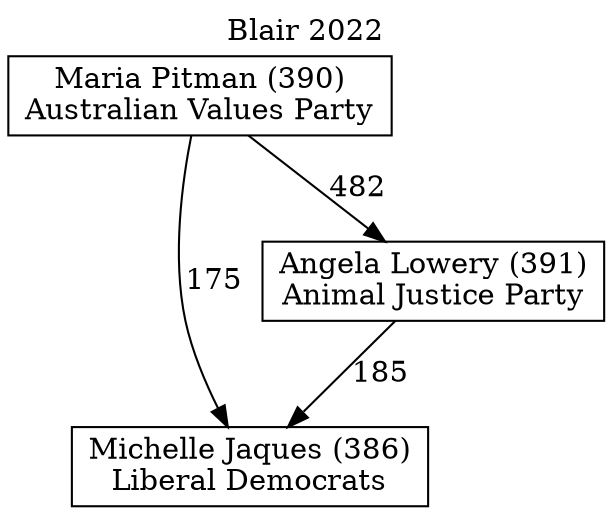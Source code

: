 // House preference flow
digraph "Michelle Jaques (386)_Blair_2022" {
	graph [label="Blair 2022" labelloc=t mclimit=10]
	node [shape=box]
	"Michelle Jaques (386)" [label="Michelle Jaques (386)
Liberal Democrats"]
	"Angela Lowery (391)" [label="Angela Lowery (391)
Animal Justice Party"]
	"Maria Pitman (390)" [label="Maria Pitman (390)
Australian Values Party"]
	"Angela Lowery (391)" -> "Michelle Jaques (386)" [label=185]
	"Maria Pitman (390)" -> "Angela Lowery (391)" [label=482]
	"Maria Pitman (390)" -> "Michelle Jaques (386)" [label=175]
}
